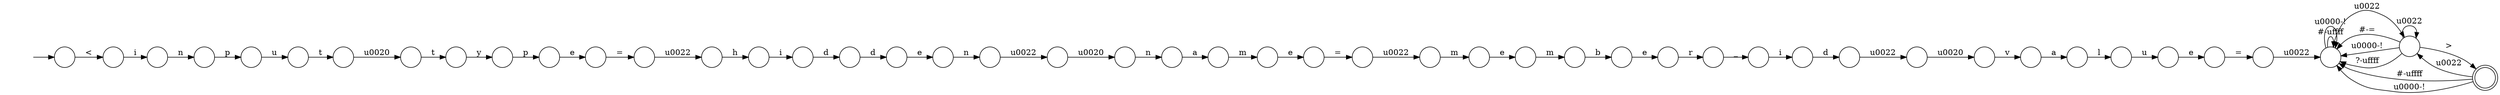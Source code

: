 digraph Automaton {
  rankdir = LR;
  0 [shape=circle,label=""];
  0 -> 27 [label="\u0022"]
  1 [shape=circle,label=""];
  1 -> 11 [label="h"]
  2 [shape=circle,label=""];
  2 -> 47 [label="t"]
  3 [shape=circle,label=""];
  3 -> 24 [label="v"]
  4 [shape=circle,label=""];
  4 -> 35 [label="="]
  5 [shape=circle,label=""];
  5 -> 10 [label="t"]
  6 [shape=circle,label=""];
  initial [shape=plaintext,label=""];
  initial -> 6
  6 -> 30 [label="<"]
  7 [shape=circle,label=""];
  7 -> 15 [label="d"]
  8 [shape=circle,label=""];
  8 -> 0 [label="d"]
  9 [shape=circle,label=""];
  9 -> 45 [label="m"]
  10 [shape=circle,label=""];
  10 -> 25 [label="y"]
  11 [shape=circle,label=""];
  11 -> 39 [label="i"]
  12 [shape=circle,label=""];
  12 -> 36 [label="e"]
  13 [shape=circle,label=""];
  13 -> 4 [label="e"]
  14 [shape=circle,label=""];
  14 -> 17 [label="n"]
  15 [shape=circle,label=""];
  15 -> 14 [label="e"]
  16 [shape=circle,label=""];
  16 -> 18 [label="="]
  17 [shape=circle,label=""];
  17 -> 22 [label="\u0022"]
  18 [shape=circle,label=""];
  18 -> 31 [label="\u0022"]
  19 [shape=circle,label=""];
  19 -> 26 [label="_"]
  20 [shape=circle,label=""];
  20 -> 2 [label="u"]
  21 [shape=circle,label=""];
  21 -> 41 [label="l"]
  22 [shape=circle,label=""];
  22 -> 29 [label="\u0020"]
  23 [shape=circle,label=""];
  23 -> 13 [label="m"]
  24 [shape=circle,label=""];
  24 -> 21 [label="a"]
  25 [shape=circle,label=""];
  25 -> 37 [label="p"]
  26 [shape=circle,label=""];
  26 -> 8 [label="i"]
  27 [shape=circle,label=""];
  27 -> 3 [label="\u0020"]
  28 [shape=circle,label=""];
  28 -> 46 [label="="]
  29 [shape=circle,label=""];
  29 -> 38 [label="n"]
  30 [shape=circle,label=""];
  30 -> 43 [label="i"]
  31 [shape=circle,label=""];
  31 -> 42 [label="\u0022"]
  31 -> 31 [label="#-\uffff"]
  31 -> 31 [label="\u0000-!"]
  32 [shape=circle,label=""];
  32 -> 16 [label="e"]
  33 [shape=circle,label=""];
  33 -> 20 [label="p"]
  34 [shape=circle,label=""];
  34 -> 44 [label="m"]
  35 [shape=circle,label=""];
  35 -> 34 [label="\u0022"]
  36 [shape=circle,label=""];
  36 -> 19 [label="r"]
  37 [shape=circle,label=""];
  37 -> 28 [label="e"]
  38 [shape=circle,label=""];
  38 -> 23 [label="a"]
  39 [shape=circle,label=""];
  39 -> 7 [label="d"]
  40 [shape=doublecircle,label=""];
  40 -> 42 [label="\u0022"]
  40 -> 31 [label="#-\uffff"]
  40 -> 31 [label="\u0000-!"]
  41 [shape=circle,label=""];
  41 -> 32 [label="u"]
  42 [shape=circle,label=""];
  42 -> 42 [label="\u0022"]
  42 -> 31 [label="#-="]
  42 -> 31 [label="\u0000-!"]
  42 -> 40 [label=">"]
  42 -> 31 [label="?-\uffff"]
  43 [shape=circle,label=""];
  43 -> 33 [label="n"]
  44 [shape=circle,label=""];
  44 -> 9 [label="e"]
  45 [shape=circle,label=""];
  45 -> 12 [label="b"]
  46 [shape=circle,label=""];
  46 -> 1 [label="\u0022"]
  47 [shape=circle,label=""];
  47 -> 5 [label="\u0020"]
}

